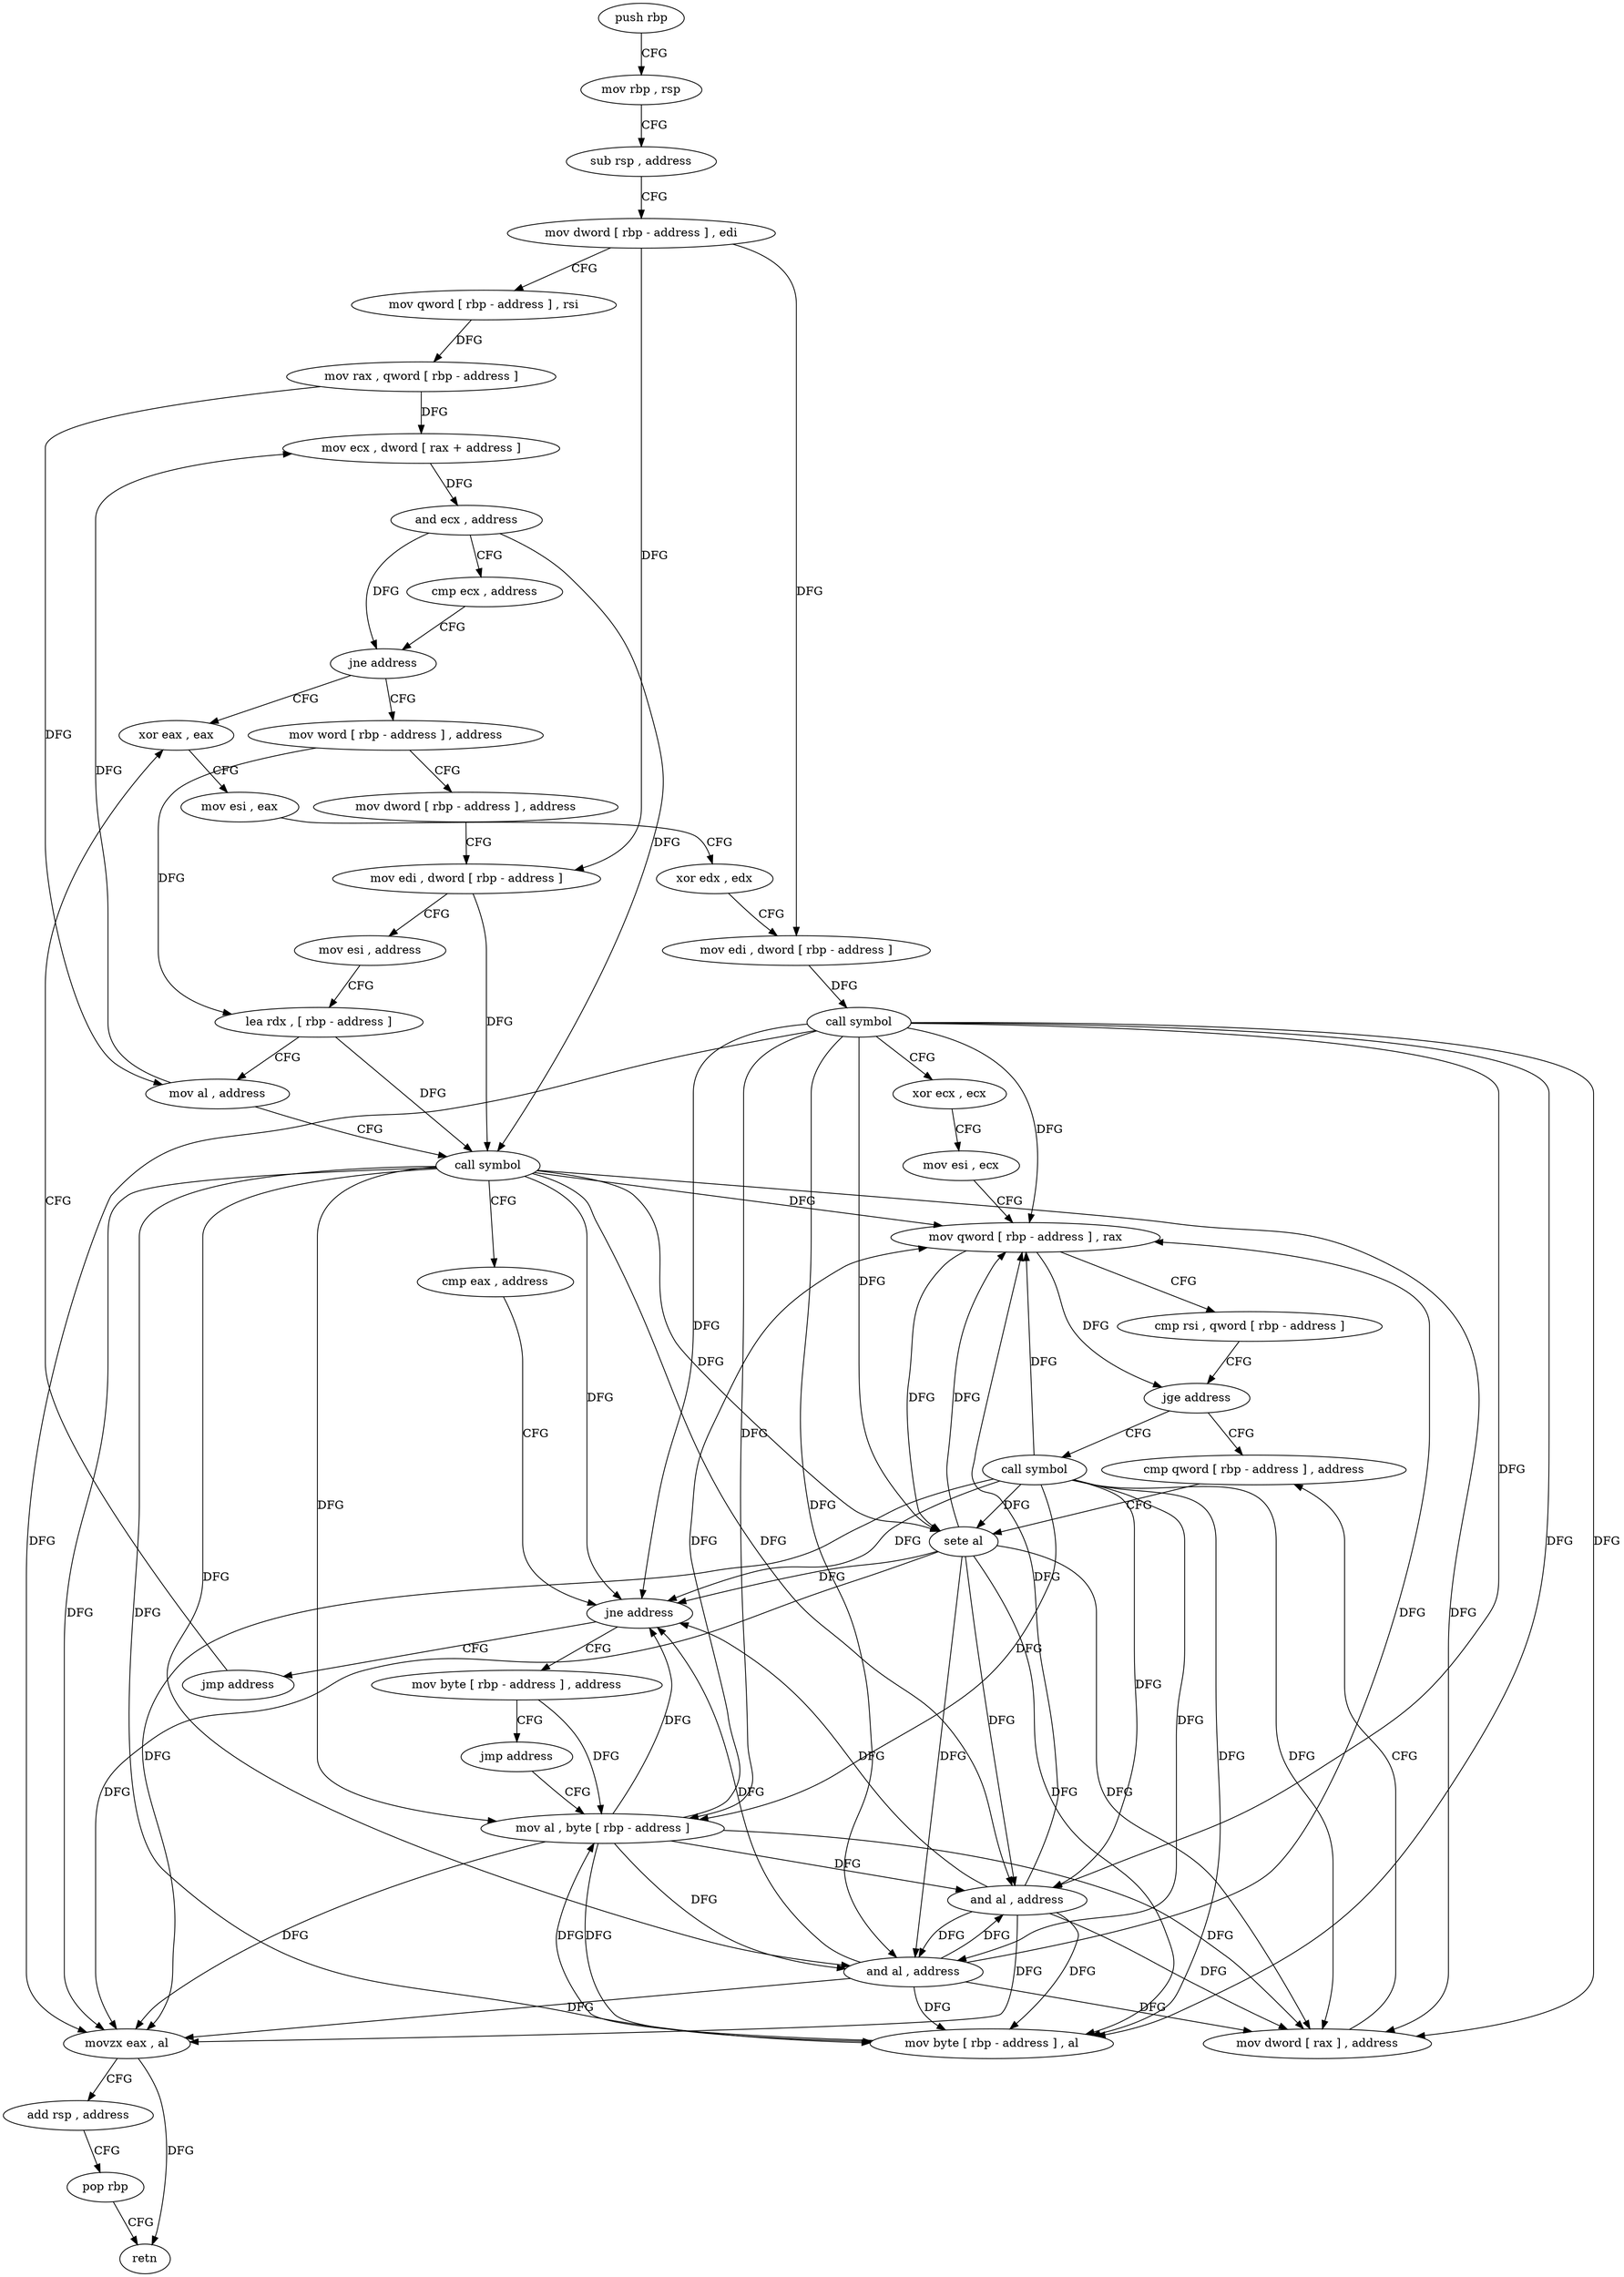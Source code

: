 digraph "func" {
"4210464" [label = "push rbp" ]
"4210465" [label = "mov rbp , rsp" ]
"4210468" [label = "sub rsp , address" ]
"4210472" [label = "mov dword [ rbp - address ] , edi" ]
"4210475" [label = "mov qword [ rbp - address ] , rsi" ]
"4210479" [label = "mov rax , qword [ rbp - address ]" ]
"4210483" [label = "mov ecx , dword [ rax + address ]" ]
"4210486" [label = "and ecx , address" ]
"4210492" [label = "cmp ecx , address" ]
"4210498" [label = "jne address" ]
"4210559" [label = "xor eax , eax" ]
"4210504" [label = "mov word [ rbp - address ] , address" ]
"4210561" [label = "mov esi , eax" ]
"4210563" [label = "xor edx , edx" ]
"4210565" [label = "mov edi , dword [ rbp - address ]" ]
"4210568" [label = "call symbol" ]
"4210573" [label = "xor ecx , ecx" ]
"4210575" [label = "mov esi , ecx" ]
"4210577" [label = "mov qword [ rbp - address ] , rax" ]
"4210581" [label = "cmp rsi , qword [ rbp - address ]" ]
"4210585" [label = "jge address" ]
"4210602" [label = "cmp qword [ rbp - address ] , address" ]
"4210591" [label = "call symbol" ]
"4210510" [label = "mov dword [ rbp - address ] , address" ]
"4210517" [label = "mov edi , dword [ rbp - address ]" ]
"4210520" [label = "mov esi , address" ]
"4210525" [label = "lea rdx , [ rbp - address ]" ]
"4210529" [label = "mov al , address" ]
"4210531" [label = "call symbol" ]
"4210536" [label = "cmp eax , address" ]
"4210539" [label = "jne address" ]
"4210554" [label = "jmp address" ]
"4210545" [label = "mov byte [ rbp - address ] , address" ]
"4210607" [label = "sete al" ]
"4210610" [label = "and al , address" ]
"4210612" [label = "mov byte [ rbp - address ] , al" ]
"4210615" [label = "mov al , byte [ rbp - address ]" ]
"4210596" [label = "mov dword [ rax ] , address" ]
"4210549" [label = "jmp address" ]
"4210618" [label = "and al , address" ]
"4210620" [label = "movzx eax , al" ]
"4210623" [label = "add rsp , address" ]
"4210627" [label = "pop rbp" ]
"4210628" [label = "retn" ]
"4210464" -> "4210465" [ label = "CFG" ]
"4210465" -> "4210468" [ label = "CFG" ]
"4210468" -> "4210472" [ label = "CFG" ]
"4210472" -> "4210475" [ label = "CFG" ]
"4210472" -> "4210565" [ label = "DFG" ]
"4210472" -> "4210517" [ label = "DFG" ]
"4210475" -> "4210479" [ label = "DFG" ]
"4210479" -> "4210483" [ label = "DFG" ]
"4210479" -> "4210529" [ label = "DFG" ]
"4210483" -> "4210486" [ label = "DFG" ]
"4210486" -> "4210492" [ label = "CFG" ]
"4210486" -> "4210498" [ label = "DFG" ]
"4210486" -> "4210531" [ label = "DFG" ]
"4210492" -> "4210498" [ label = "CFG" ]
"4210498" -> "4210559" [ label = "CFG" ]
"4210498" -> "4210504" [ label = "CFG" ]
"4210559" -> "4210561" [ label = "CFG" ]
"4210504" -> "4210510" [ label = "CFG" ]
"4210504" -> "4210525" [ label = "DFG" ]
"4210561" -> "4210563" [ label = "CFG" ]
"4210563" -> "4210565" [ label = "CFG" ]
"4210565" -> "4210568" [ label = "DFG" ]
"4210568" -> "4210573" [ label = "CFG" ]
"4210568" -> "4210577" [ label = "DFG" ]
"4210568" -> "4210539" [ label = "DFG" ]
"4210568" -> "4210607" [ label = "DFG" ]
"4210568" -> "4210610" [ label = "DFG" ]
"4210568" -> "4210612" [ label = "DFG" ]
"4210568" -> "4210596" [ label = "DFG" ]
"4210568" -> "4210615" [ label = "DFG" ]
"4210568" -> "4210618" [ label = "DFG" ]
"4210568" -> "4210620" [ label = "DFG" ]
"4210573" -> "4210575" [ label = "CFG" ]
"4210575" -> "4210577" [ label = "CFG" ]
"4210577" -> "4210581" [ label = "CFG" ]
"4210577" -> "4210585" [ label = "DFG" ]
"4210577" -> "4210607" [ label = "DFG" ]
"4210581" -> "4210585" [ label = "CFG" ]
"4210585" -> "4210602" [ label = "CFG" ]
"4210585" -> "4210591" [ label = "CFG" ]
"4210602" -> "4210607" [ label = "CFG" ]
"4210591" -> "4210596" [ label = "DFG" ]
"4210591" -> "4210577" [ label = "DFG" ]
"4210591" -> "4210539" [ label = "DFG" ]
"4210591" -> "4210610" [ label = "DFG" ]
"4210591" -> "4210612" [ label = "DFG" ]
"4210591" -> "4210607" [ label = "DFG" ]
"4210591" -> "4210615" [ label = "DFG" ]
"4210591" -> "4210618" [ label = "DFG" ]
"4210591" -> "4210620" [ label = "DFG" ]
"4210510" -> "4210517" [ label = "CFG" ]
"4210517" -> "4210520" [ label = "CFG" ]
"4210517" -> "4210531" [ label = "DFG" ]
"4210520" -> "4210525" [ label = "CFG" ]
"4210525" -> "4210529" [ label = "CFG" ]
"4210525" -> "4210531" [ label = "DFG" ]
"4210529" -> "4210531" [ label = "CFG" ]
"4210529" -> "4210483" [ label = "DFG" ]
"4210531" -> "4210536" [ label = "CFG" ]
"4210531" -> "4210577" [ label = "DFG" ]
"4210531" -> "4210539" [ label = "DFG" ]
"4210531" -> "4210607" [ label = "DFG" ]
"4210531" -> "4210610" [ label = "DFG" ]
"4210531" -> "4210612" [ label = "DFG" ]
"4210531" -> "4210596" [ label = "DFG" ]
"4210531" -> "4210615" [ label = "DFG" ]
"4210531" -> "4210618" [ label = "DFG" ]
"4210531" -> "4210620" [ label = "DFG" ]
"4210536" -> "4210539" [ label = "CFG" ]
"4210539" -> "4210554" [ label = "CFG" ]
"4210539" -> "4210545" [ label = "CFG" ]
"4210554" -> "4210559" [ label = "CFG" ]
"4210545" -> "4210549" [ label = "CFG" ]
"4210545" -> "4210615" [ label = "DFG" ]
"4210607" -> "4210610" [ label = "DFG" ]
"4210607" -> "4210577" [ label = "DFG" ]
"4210607" -> "4210539" [ label = "DFG" ]
"4210607" -> "4210612" [ label = "DFG" ]
"4210607" -> "4210596" [ label = "DFG" ]
"4210607" -> "4210618" [ label = "DFG" ]
"4210607" -> "4210620" [ label = "DFG" ]
"4210610" -> "4210612" [ label = "DFG" ]
"4210610" -> "4210577" [ label = "DFG" ]
"4210610" -> "4210539" [ label = "DFG" ]
"4210610" -> "4210596" [ label = "DFG" ]
"4210610" -> "4210618" [ label = "DFG" ]
"4210610" -> "4210620" [ label = "DFG" ]
"4210612" -> "4210615" [ label = "DFG" ]
"4210615" -> "4210618" [ label = "DFG" ]
"4210615" -> "4210577" [ label = "DFG" ]
"4210615" -> "4210539" [ label = "DFG" ]
"4210615" -> "4210610" [ label = "DFG" ]
"4210615" -> "4210612" [ label = "DFG" ]
"4210615" -> "4210596" [ label = "DFG" ]
"4210615" -> "4210620" [ label = "DFG" ]
"4210596" -> "4210602" [ label = "CFG" ]
"4210549" -> "4210615" [ label = "CFG" ]
"4210618" -> "4210620" [ label = "DFG" ]
"4210618" -> "4210577" [ label = "DFG" ]
"4210618" -> "4210539" [ label = "DFG" ]
"4210618" -> "4210610" [ label = "DFG" ]
"4210618" -> "4210612" [ label = "DFG" ]
"4210618" -> "4210596" [ label = "DFG" ]
"4210620" -> "4210623" [ label = "CFG" ]
"4210620" -> "4210628" [ label = "DFG" ]
"4210623" -> "4210627" [ label = "CFG" ]
"4210627" -> "4210628" [ label = "CFG" ]
}
